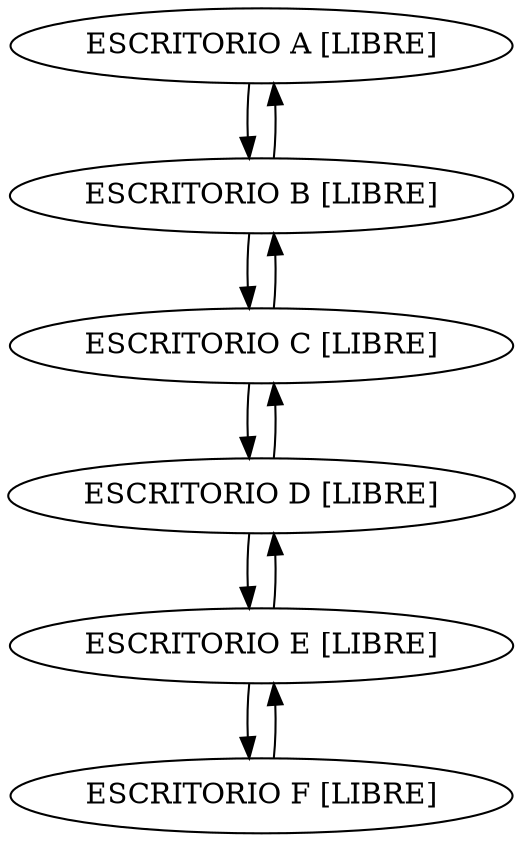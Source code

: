 digraph listaEscritorio{
nodo714550232[label="ESCRITORIO A [LIBRE]"];
nodo714550232->nodo884019052;
nodo884019052->nodo714550232;
nodo884019052[label="ESCRITORIO B [LIBRE]"];
nodo884019052->nodo1362785864;
nodo1362785864->nodo884019052;
nodo1362785864[label="ESCRITORIO C [LIBRE]"];
nodo1362785864->nodo1528191389;
nodo1528191389->nodo1362785864;
nodo1528191389[label="ESCRITORIO D [LIBRE]"];
nodo1528191389->nodo1221357772;
nodo1221357772->nodo1528191389;
nodo1221357772[label="ESCRITORIO E [LIBRE]"];
nodo1221357772->nodo1958403286;
nodo1958403286->nodo1221357772;
nodo1958403286[label="ESCRITORIO F [LIBRE]"];

}
